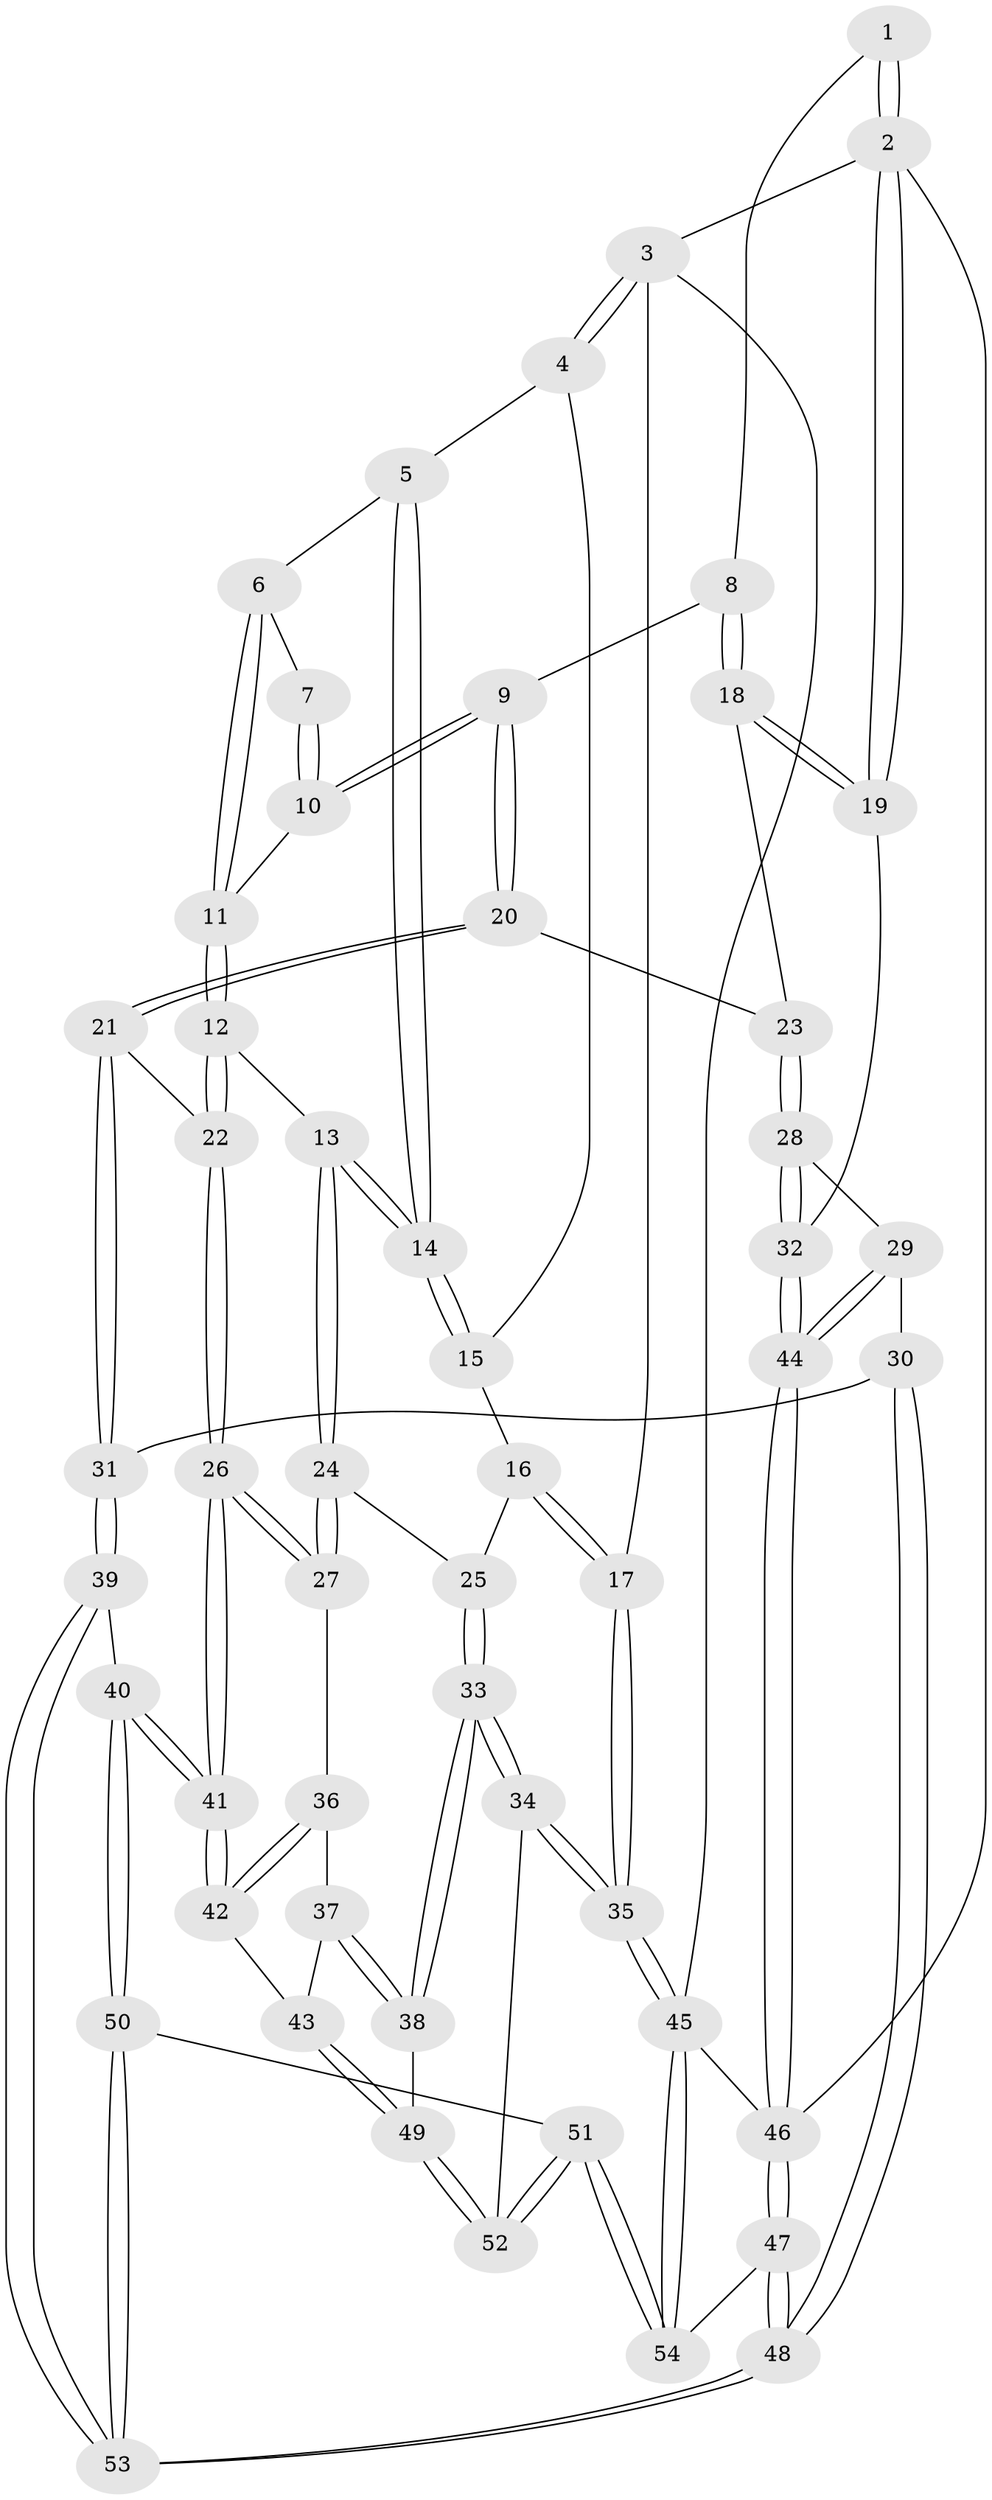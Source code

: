 // coarse degree distribution, {4: 0.3125, 5: 0.46875, 3: 0.15625, 6: 0.0625}
// Generated by graph-tools (version 1.1) at 2025/24/03/03/25 07:24:35]
// undirected, 54 vertices, 132 edges
graph export_dot {
graph [start="1"]
  node [color=gray90,style=filled];
  1 [pos="+0.7410542443454909+0"];
  2 [pos="+1+0"];
  3 [pos="+0+0"];
  4 [pos="+0+0"];
  5 [pos="+0.39677459263257236+0"];
  6 [pos="+0.49114210639890327+0"];
  7 [pos="+0.6947527073782656+0"];
  8 [pos="+0.8224596296551256+0.08629738227832544"];
  9 [pos="+0.6765566621500715+0.1693277382747454"];
  10 [pos="+0.6738346045158646+0.16811842173570457"];
  11 [pos="+0.53266401139332+0.13945802264624862"];
  12 [pos="+0.48539480191987644+0.18977659671207137"];
  13 [pos="+0.3047660305458768+0.2275113241578576"];
  14 [pos="+0.30400306961269646+0.22588689986151353"];
  15 [pos="+0.12459475134706822+0.044607441411298084"];
  16 [pos="+0.03042537030425957+0.25210750928787246"];
  17 [pos="+0+0.30727419151532454"];
  18 [pos="+1+0.20687851530065093"];
  19 [pos="+1+0.2301707298256496"];
  20 [pos="+0.7242469274423067+0.30356123850546934"];
  21 [pos="+0.6287247025982932+0.4024920509952173"];
  22 [pos="+0.5634929589595985+0.40105822821877696"];
  23 [pos="+0.7250879631582992+0.3037117841875586"];
  24 [pos="+0.27994531832139813+0.28679410667438876"];
  25 [pos="+0.2179407399669862+0.328258961362714"];
  26 [pos="+0.5166459375854886+0.4370502709895073"];
  27 [pos="+0.4066399201671291+0.43018634807524764"];
  28 [pos="+0.852545981335748+0.4387339373337315"];
  29 [pos="+0.7805382837899333+0.5264606615826876"];
  30 [pos="+0.7410785781762619+0.5373078397315708"];
  31 [pos="+0.7218370327303596+0.5362767117814213"];
  32 [pos="+1+0.36415855796240615"];
  33 [pos="+0.11893565670458149+0.5666427942455471"];
  34 [pos="+0.043485972142678075+0.622716454362358"];
  35 [pos="+0+0.6994724749750646"];
  36 [pos="+0.39057587389814863+0.4588897909471657"];
  37 [pos="+0.33562535774660346+0.5267179075568292"];
  38 [pos="+0.2598525070405133+0.5683576632565089"];
  39 [pos="+0.6703864892360754+0.5961123499759533"];
  40 [pos="+0.577176455383627+0.6424352845545943"];
  41 [pos="+0.5186816069411091+0.5740034140331731"];
  42 [pos="+0.4430682120478067+0.5919056483609203"];
  43 [pos="+0.43421721587208423+0.5965345789465863"];
  44 [pos="+1+0.8570616566878837"];
  45 [pos="+0+1"];
  46 [pos="+1+1"];
  47 [pos="+1+1"];
  48 [pos="+0.9246929636242582+1"];
  49 [pos="+0.38370450089006575+0.671797682371966"];
  50 [pos="+0.5486313061253789+0.7856797684685863"];
  51 [pos="+0.4205267631502059+0.8119598900780887"];
  52 [pos="+0.4058038559046976+0.7889641162615256"];
  53 [pos="+0.8930163753593204+0.9977049757156806"];
  54 [pos="+0.21860953272473246+1"];
  1 -- 2;
  1 -- 2;
  1 -- 8;
  2 -- 3;
  2 -- 19;
  2 -- 19;
  2 -- 46;
  3 -- 4;
  3 -- 4;
  3 -- 17;
  3 -- 45;
  4 -- 5;
  4 -- 15;
  5 -- 6;
  5 -- 14;
  5 -- 14;
  6 -- 7;
  6 -- 11;
  6 -- 11;
  7 -- 10;
  7 -- 10;
  8 -- 9;
  8 -- 18;
  8 -- 18;
  9 -- 10;
  9 -- 10;
  9 -- 20;
  9 -- 20;
  10 -- 11;
  11 -- 12;
  11 -- 12;
  12 -- 13;
  12 -- 22;
  12 -- 22;
  13 -- 14;
  13 -- 14;
  13 -- 24;
  13 -- 24;
  14 -- 15;
  14 -- 15;
  15 -- 16;
  16 -- 17;
  16 -- 17;
  16 -- 25;
  17 -- 35;
  17 -- 35;
  18 -- 19;
  18 -- 19;
  18 -- 23;
  19 -- 32;
  20 -- 21;
  20 -- 21;
  20 -- 23;
  21 -- 22;
  21 -- 31;
  21 -- 31;
  22 -- 26;
  22 -- 26;
  23 -- 28;
  23 -- 28;
  24 -- 25;
  24 -- 27;
  24 -- 27;
  25 -- 33;
  25 -- 33;
  26 -- 27;
  26 -- 27;
  26 -- 41;
  26 -- 41;
  27 -- 36;
  28 -- 29;
  28 -- 32;
  28 -- 32;
  29 -- 30;
  29 -- 44;
  29 -- 44;
  30 -- 31;
  30 -- 48;
  30 -- 48;
  31 -- 39;
  31 -- 39;
  32 -- 44;
  32 -- 44;
  33 -- 34;
  33 -- 34;
  33 -- 38;
  33 -- 38;
  34 -- 35;
  34 -- 35;
  34 -- 52;
  35 -- 45;
  35 -- 45;
  36 -- 37;
  36 -- 42;
  36 -- 42;
  37 -- 38;
  37 -- 38;
  37 -- 43;
  38 -- 49;
  39 -- 40;
  39 -- 53;
  39 -- 53;
  40 -- 41;
  40 -- 41;
  40 -- 50;
  40 -- 50;
  41 -- 42;
  41 -- 42;
  42 -- 43;
  43 -- 49;
  43 -- 49;
  44 -- 46;
  44 -- 46;
  45 -- 54;
  45 -- 54;
  45 -- 46;
  46 -- 47;
  46 -- 47;
  47 -- 48;
  47 -- 48;
  47 -- 54;
  48 -- 53;
  48 -- 53;
  49 -- 52;
  49 -- 52;
  50 -- 51;
  50 -- 53;
  50 -- 53;
  51 -- 52;
  51 -- 52;
  51 -- 54;
  51 -- 54;
}
